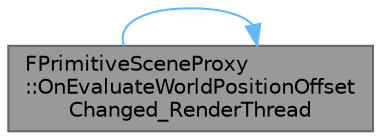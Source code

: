 digraph "FPrimitiveSceneProxy::OnEvaluateWorldPositionOffsetChanged_RenderThread"
{
 // INTERACTIVE_SVG=YES
 // LATEX_PDF_SIZE
  bgcolor="transparent";
  edge [fontname=Helvetica,fontsize=10,labelfontname=Helvetica,labelfontsize=10];
  node [fontname=Helvetica,fontsize=10,shape=box,height=0.2,width=0.4];
  rankdir="LR";
  Node1 [id="Node000001",label="FPrimitiveSceneProxy\l::OnEvaluateWorldPositionOffset\lChanged_RenderThread",height=0.2,width=0.4,color="gray40", fillcolor="grey60", style="filled", fontcolor="black",tooltip="Allows child implementations to do render-thread work when bEvaluateWorldPositionOffset changes."];
  Node1 -> Node1 [id="edge1_Node000001_Node000001",color="steelblue1",style="solid",tooltip=" "];
}
